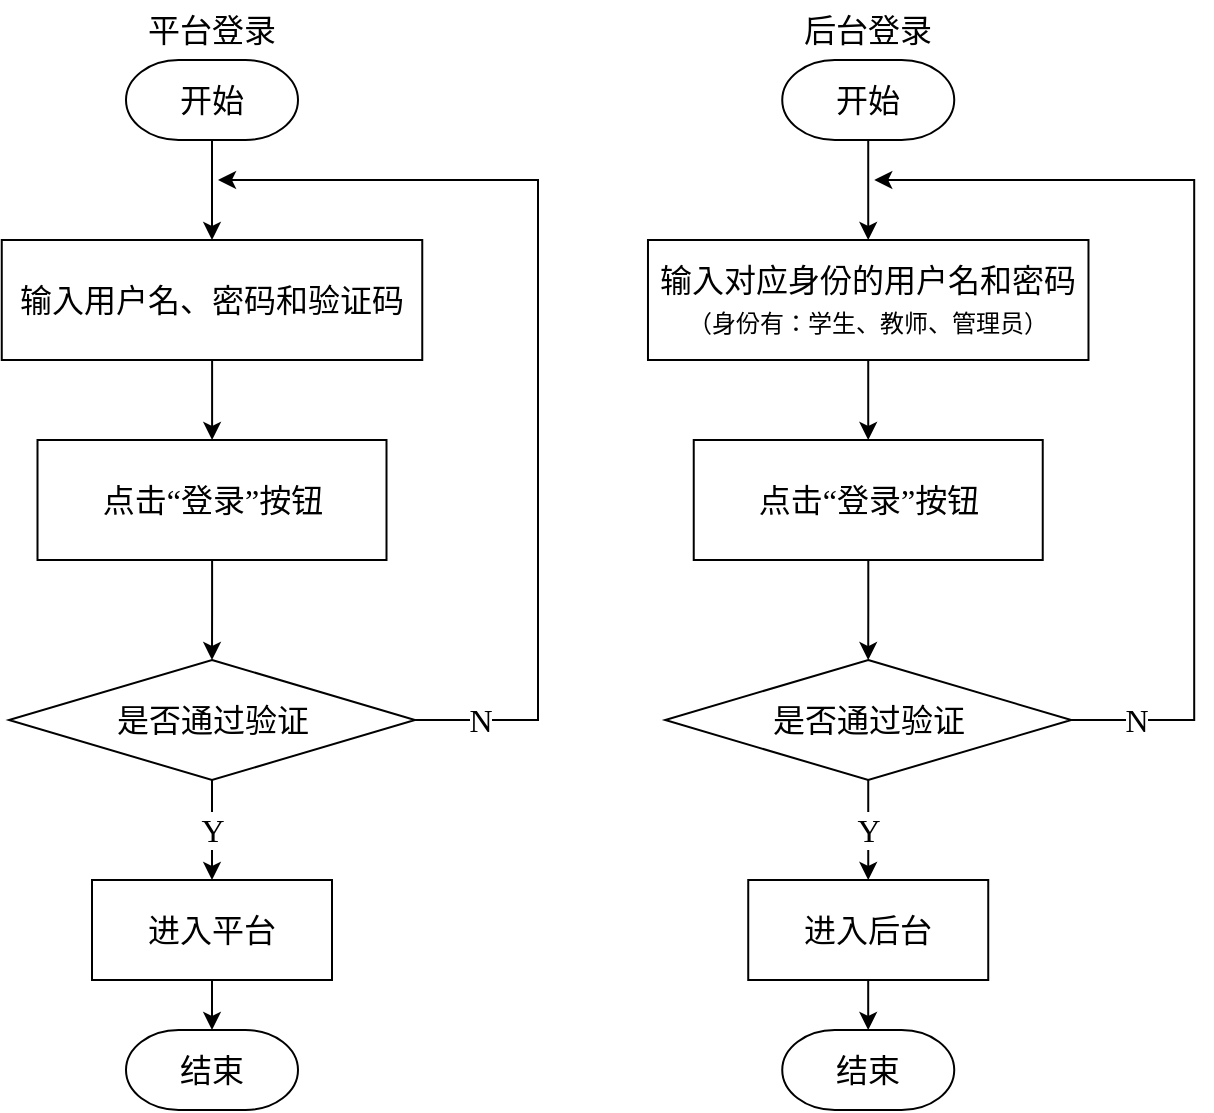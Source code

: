 <mxfile version="17.5.0" type="github">
  <diagram id="D_EOzAJcXs7magWXyqsy" name="第 1 页">
    <mxGraphModel dx="1422" dy="706" grid="1" gridSize="10" guides="1" tooltips="1" connect="1" arrows="1" fold="1" page="1" pageScale="1" pageWidth="827" pageHeight="1169" math="0" shadow="0">
      <root>
        <mxCell id="0" />
        <mxCell id="1" parent="0" />
        <mxCell id="ID0JFheKa3dJkD5rysL6-3" style="edgeStyle=orthogonalEdgeStyle;rounded=0;orthogonalLoop=1;jettySize=auto;html=1;entryX=0.5;entryY=0;entryDx=0;entryDy=0;fontSize=16;fontFamily=宋体;" edge="1" parent="1" source="ID0JFheKa3dJkD5rysL6-1" target="ID0JFheKa3dJkD5rysL6-2">
          <mxGeometry relative="1" as="geometry" />
        </mxCell>
        <mxCell id="ID0JFheKa3dJkD5rysL6-1" value="开始" style="strokeWidth=1;html=1;shape=mxgraph.flowchart.terminator;whiteSpace=wrap;fontSize=16;sketch=0;fontFamily=宋体;" vertex="1" parent="1">
          <mxGeometry x="354" y="80" width="86" height="40" as="geometry" />
        </mxCell>
        <mxCell id="ID0JFheKa3dJkD5rysL6-5" style="edgeStyle=orthogonalEdgeStyle;rounded=0;orthogonalLoop=1;jettySize=auto;html=1;fontSize=16;fontFamily=宋体;" edge="1" parent="1" source="ID0JFheKa3dJkD5rysL6-2" target="ID0JFheKa3dJkD5rysL6-4">
          <mxGeometry relative="1" as="geometry" />
        </mxCell>
        <mxCell id="ID0JFheKa3dJkD5rysL6-2" value="输入用户名、密码和验证码" style="rounded=0;whiteSpace=wrap;html=1;sketch=0;fontSize=16;strokeWidth=1;fontFamily=宋体;" vertex="1" parent="1">
          <mxGeometry x="291.88" y="170" width="210.25" height="60" as="geometry" />
        </mxCell>
        <mxCell id="ID0JFheKa3dJkD5rysL6-7" value="" style="edgeStyle=orthogonalEdgeStyle;rounded=0;orthogonalLoop=1;jettySize=auto;html=1;fontSize=16;fontFamily=宋体;" edge="1" parent="1" source="ID0JFheKa3dJkD5rysL6-4" target="ID0JFheKa3dJkD5rysL6-6">
          <mxGeometry relative="1" as="geometry" />
        </mxCell>
        <mxCell id="ID0JFheKa3dJkD5rysL6-4" value="点击“登录”按钮" style="rounded=0;whiteSpace=wrap;html=1;sketch=0;fontSize=16;strokeWidth=1;fontFamily=宋体;" vertex="1" parent="1">
          <mxGeometry x="309.75" y="270" width="174.5" height="60" as="geometry" />
        </mxCell>
        <mxCell id="ID0JFheKa3dJkD5rysL6-8" value="N" style="edgeStyle=orthogonalEdgeStyle;rounded=0;orthogonalLoop=1;jettySize=auto;html=1;fontSize=16;fontFamily=宋体;" edge="1" parent="1" source="ID0JFheKa3dJkD5rysL6-6">
          <mxGeometry x="-0.874" relative="1" as="geometry">
            <mxPoint x="400" y="140" as="targetPoint" />
            <Array as="points">
              <mxPoint x="560" y="410" />
              <mxPoint x="560" y="140" />
            </Array>
            <mxPoint x="1" as="offset" />
          </mxGeometry>
        </mxCell>
        <mxCell id="ID0JFheKa3dJkD5rysL6-10" value="Y" style="edgeStyle=orthogonalEdgeStyle;rounded=0;orthogonalLoop=1;jettySize=auto;html=1;fontFamily=宋体;fontSize=16;" edge="1" parent="1" source="ID0JFheKa3dJkD5rysL6-6" target="ID0JFheKa3dJkD5rysL6-9">
          <mxGeometry relative="1" as="geometry" />
        </mxCell>
        <mxCell id="ID0JFheKa3dJkD5rysL6-6" value="是否通过验证" style="rhombus;whiteSpace=wrap;html=1;fontSize=16;rounded=0;sketch=0;strokeWidth=1;fontFamily=宋体;" vertex="1" parent="1">
          <mxGeometry x="295.5" y="380" width="203" height="60" as="geometry" />
        </mxCell>
        <mxCell id="ID0JFheKa3dJkD5rysL6-12" style="edgeStyle=orthogonalEdgeStyle;rounded=0;orthogonalLoop=1;jettySize=auto;html=1;fontFamily=宋体;fontSize=16;" edge="1" parent="1" source="ID0JFheKa3dJkD5rysL6-9" target="ID0JFheKa3dJkD5rysL6-11">
          <mxGeometry relative="1" as="geometry" />
        </mxCell>
        <mxCell id="ID0JFheKa3dJkD5rysL6-9" value="进入平台" style="whiteSpace=wrap;html=1;fontSize=16;fontFamily=宋体;rounded=0;sketch=0;strokeWidth=1;" vertex="1" parent="1">
          <mxGeometry x="337" y="490" width="120" height="50" as="geometry" />
        </mxCell>
        <mxCell id="ID0JFheKa3dJkD5rysL6-11" value="结束" style="strokeWidth=1;html=1;shape=mxgraph.flowchart.terminator;whiteSpace=wrap;fontSize=16;sketch=0;fontFamily=宋体;" vertex="1" parent="1">
          <mxGeometry x="354" y="565" width="86" height="40" as="geometry" />
        </mxCell>
        <mxCell id="ID0JFheKa3dJkD5rysL6-13" value="平台登录" style="text;html=1;strokeColor=none;fillColor=none;align=center;verticalAlign=middle;whiteSpace=wrap;rounded=0;sketch=0;fontFamily=宋体;fontSize=16;" vertex="1" parent="1">
          <mxGeometry x="359" y="50" width="76" height="30" as="geometry" />
        </mxCell>
        <mxCell id="ID0JFheKa3dJkD5rysL6-14" style="edgeStyle=orthogonalEdgeStyle;rounded=0;orthogonalLoop=1;jettySize=auto;html=1;entryX=0.5;entryY=0;entryDx=0;entryDy=0;fontSize=16;fontFamily=宋体;" edge="1" parent="1" source="ID0JFheKa3dJkD5rysL6-15" target="ID0JFheKa3dJkD5rysL6-17">
          <mxGeometry relative="1" as="geometry" />
        </mxCell>
        <mxCell id="ID0JFheKa3dJkD5rysL6-15" value="开始" style="strokeWidth=1;html=1;shape=mxgraph.flowchart.terminator;whiteSpace=wrap;fontSize=16;sketch=0;fontFamily=宋体;" vertex="1" parent="1">
          <mxGeometry x="682.12" y="80" width="86" height="40" as="geometry" />
        </mxCell>
        <mxCell id="ID0JFheKa3dJkD5rysL6-16" style="edgeStyle=orthogonalEdgeStyle;rounded=0;orthogonalLoop=1;jettySize=auto;html=1;fontSize=16;fontFamily=宋体;" edge="1" parent="1" source="ID0JFheKa3dJkD5rysL6-17" target="ID0JFheKa3dJkD5rysL6-19">
          <mxGeometry relative="1" as="geometry" />
        </mxCell>
        <mxCell id="ID0JFheKa3dJkD5rysL6-17" value="输入对应身份的用户名和密码&lt;br&gt;&lt;font style=&quot;font-size: 12px&quot;&gt;（身份有：学生、教师、管理员）&lt;/font&gt;" style="rounded=0;whiteSpace=wrap;html=1;sketch=0;fontSize=16;strokeWidth=1;fontFamily=宋体;" vertex="1" parent="1">
          <mxGeometry x="614.99" y="170" width="220.25" height="60" as="geometry" />
        </mxCell>
        <mxCell id="ID0JFheKa3dJkD5rysL6-18" value="" style="edgeStyle=orthogonalEdgeStyle;rounded=0;orthogonalLoop=1;jettySize=auto;html=1;fontSize=16;fontFamily=宋体;" edge="1" parent="1" source="ID0JFheKa3dJkD5rysL6-19" target="ID0JFheKa3dJkD5rysL6-22">
          <mxGeometry relative="1" as="geometry" />
        </mxCell>
        <mxCell id="ID0JFheKa3dJkD5rysL6-19" value="点击“登录”按钮" style="rounded=0;whiteSpace=wrap;html=1;sketch=0;fontSize=16;strokeWidth=1;fontFamily=宋体;" vertex="1" parent="1">
          <mxGeometry x="637.87" y="270" width="174.5" height="60" as="geometry" />
        </mxCell>
        <mxCell id="ID0JFheKa3dJkD5rysL6-20" value="N" style="edgeStyle=orthogonalEdgeStyle;rounded=0;orthogonalLoop=1;jettySize=auto;html=1;fontSize=16;fontFamily=宋体;" edge="1" parent="1" source="ID0JFheKa3dJkD5rysL6-22">
          <mxGeometry x="-0.874" relative="1" as="geometry">
            <mxPoint x="728.12" y="140" as="targetPoint" />
            <Array as="points">
              <mxPoint x="888.12" y="410" />
              <mxPoint x="888.12" y="140" />
            </Array>
            <mxPoint x="1" as="offset" />
          </mxGeometry>
        </mxCell>
        <mxCell id="ID0JFheKa3dJkD5rysL6-21" value="Y" style="edgeStyle=orthogonalEdgeStyle;rounded=0;orthogonalLoop=1;jettySize=auto;html=1;fontFamily=宋体;fontSize=16;" edge="1" parent="1" source="ID0JFheKa3dJkD5rysL6-22" target="ID0JFheKa3dJkD5rysL6-24">
          <mxGeometry relative="1" as="geometry" />
        </mxCell>
        <mxCell id="ID0JFheKa3dJkD5rysL6-22" value="是否通过验证" style="rhombus;whiteSpace=wrap;html=1;fontSize=16;rounded=0;sketch=0;strokeWidth=1;fontFamily=宋体;" vertex="1" parent="1">
          <mxGeometry x="623.62" y="380" width="203" height="60" as="geometry" />
        </mxCell>
        <mxCell id="ID0JFheKa3dJkD5rysL6-23" style="edgeStyle=orthogonalEdgeStyle;rounded=0;orthogonalLoop=1;jettySize=auto;html=1;fontFamily=宋体;fontSize=16;" edge="1" parent="1" source="ID0JFheKa3dJkD5rysL6-24" target="ID0JFheKa3dJkD5rysL6-25">
          <mxGeometry relative="1" as="geometry" />
        </mxCell>
        <mxCell id="ID0JFheKa3dJkD5rysL6-24" value="进入后台" style="whiteSpace=wrap;html=1;fontSize=16;fontFamily=宋体;rounded=0;sketch=0;strokeWidth=1;" vertex="1" parent="1">
          <mxGeometry x="665.12" y="490" width="120" height="50" as="geometry" />
        </mxCell>
        <mxCell id="ID0JFheKa3dJkD5rysL6-25" value="结束" style="strokeWidth=1;html=1;shape=mxgraph.flowchart.terminator;whiteSpace=wrap;fontSize=16;sketch=0;fontFamily=宋体;" vertex="1" parent="1">
          <mxGeometry x="682.12" y="565" width="86" height="40" as="geometry" />
        </mxCell>
        <mxCell id="ID0JFheKa3dJkD5rysL6-26" value="后台登录" style="text;html=1;strokeColor=none;fillColor=none;align=center;verticalAlign=middle;whiteSpace=wrap;rounded=0;sketch=0;fontFamily=宋体;fontSize=16;" vertex="1" parent="1">
          <mxGeometry x="687.12" y="50" width="76" height="30" as="geometry" />
        </mxCell>
      </root>
    </mxGraphModel>
  </diagram>
</mxfile>
